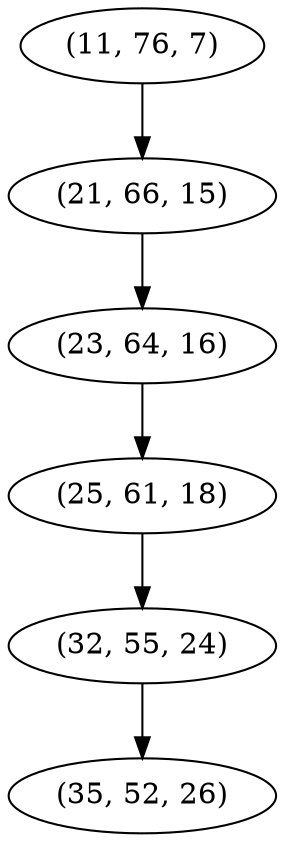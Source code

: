 digraph tree {
    "(11, 76, 7)";
    "(21, 66, 15)";
    "(23, 64, 16)";
    "(25, 61, 18)";
    "(32, 55, 24)";
    "(35, 52, 26)";
    "(11, 76, 7)" -> "(21, 66, 15)";
    "(21, 66, 15)" -> "(23, 64, 16)";
    "(23, 64, 16)" -> "(25, 61, 18)";
    "(25, 61, 18)" -> "(32, 55, 24)";
    "(32, 55, 24)" -> "(35, 52, 26)";
}
